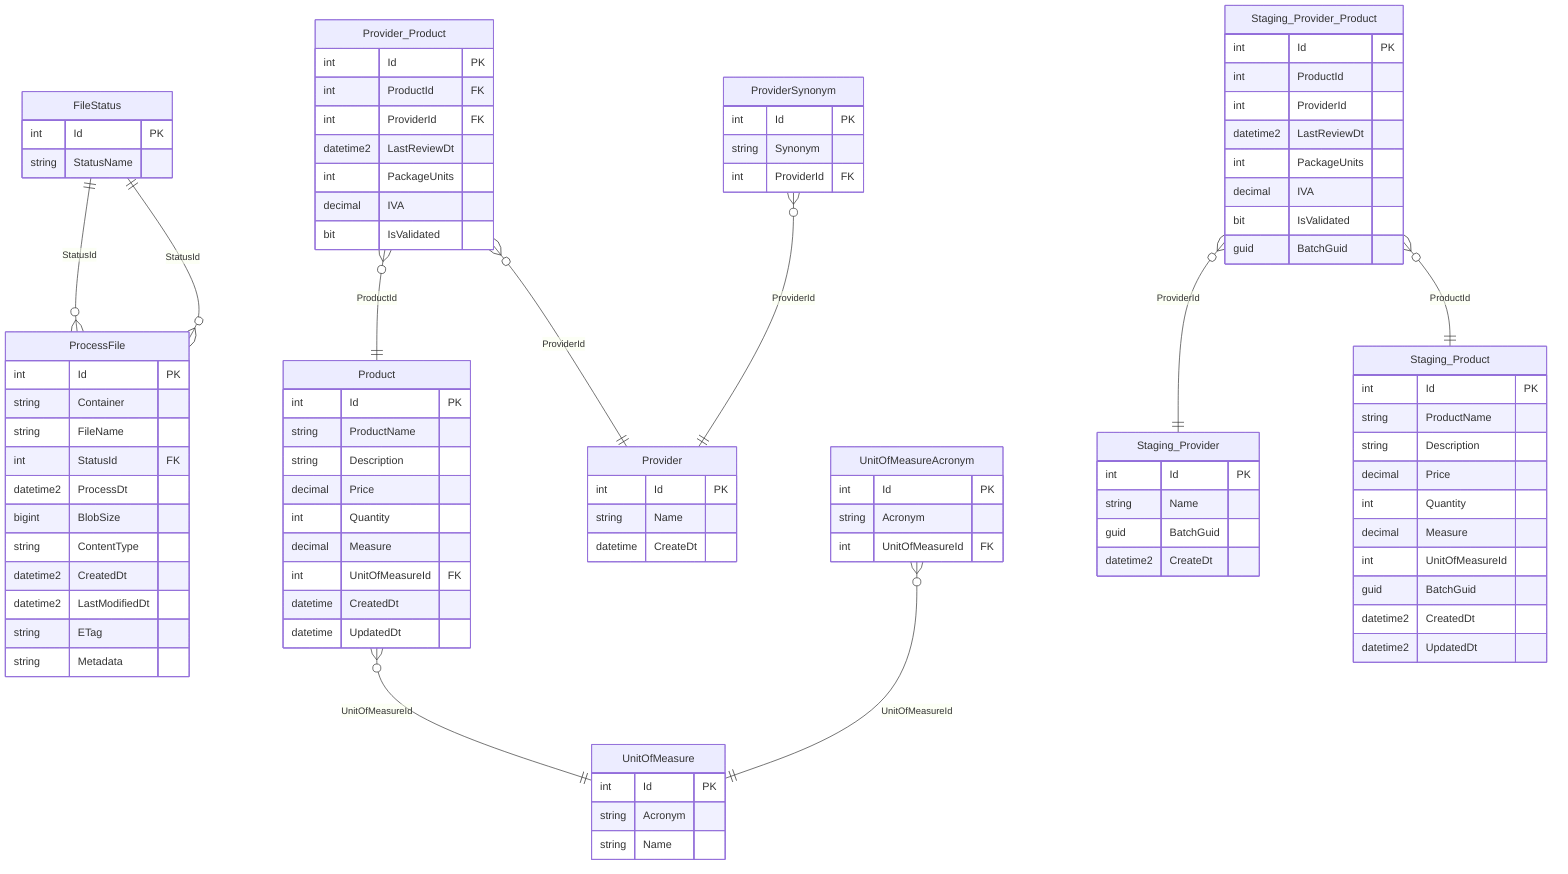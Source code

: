 erDiagram
    FileStatus {
        int Id PK
        string StatusName
    }

    ProcessFile {
        int Id PK
        string Container
        string FileName
        int StatusId FK
        datetime2 ProcessDt
        bigint BlobSize
        string ContentType
        datetime2 CreatedDt
        datetime2 LastModifiedDt
        string ETag
        string Metadata
    }

    Product {
        int Id PK
        string ProductName
        string Description
        decimal Price
        int Quantity
        decimal Measure
        int UnitOfMeasureId FK
        datetime CreatedDt
        datetime UpdatedDt
    }

    Provider {
        int Id PK
        string Name
        datetime CreateDt
    }

    Provider_Product {
        int Id PK
        int ProductId FK
        int ProviderId FK
        datetime2 LastReviewDt
        int PackageUnits
        decimal IVA
        bit IsValidated
    }

    UnitOfMeasure {
        int Id PK
        string Acronym
        string Name
    }

    ProviderSynonym {
        int Id PK
        string Synonym
        int ProviderId FK
    }

    UnitOfMeasureAcronym {
        int Id PK
        string Acronym
        int UnitOfMeasureId FK
    }

    FileStatus ||--o{ ProcessFile : "StatusId"
    ProcessFile }o--|| FileStatus : "StatusId"
    Product }o--|| UnitOfMeasure : "UnitOfMeasureId"
    Provider_Product }o--|| Product : "ProductId"
    Provider_Product }o--|| Provider : "ProviderId"
    ProviderSynonym }o--|| Provider : "ProviderId"
    UnitOfMeasureAcronym }o--|| UnitOfMeasure : "UnitOfMeasureId"

    %% Staging tables
    Staging_Provider {
        int Id PK
        string Name
        guid BatchGuid
        datetime2 CreateDt
    }

    Staging_Product {
        int Id PK
        string ProductName
        string Description
        decimal Price
        int Quantity
        decimal Measure
        int UnitOfMeasureId
        guid BatchGuid
        datetime2 CreatedDt
        datetime2 UpdatedDt
    }

    Staging_Provider_Product {
        int Id PK
        int ProductId
        int ProviderId
        datetime2 LastReviewDt
        int PackageUnits
        decimal IVA
        bit IsValidated
        guid BatchGuid
    }

    %% Relationships for staging tables (no FKs, but logical links)
    Staging_Provider_Product }o--|| Staging_Product : "ProductId"
    Staging_Provider_Product }o--|| Staging_Provider : "ProviderId"